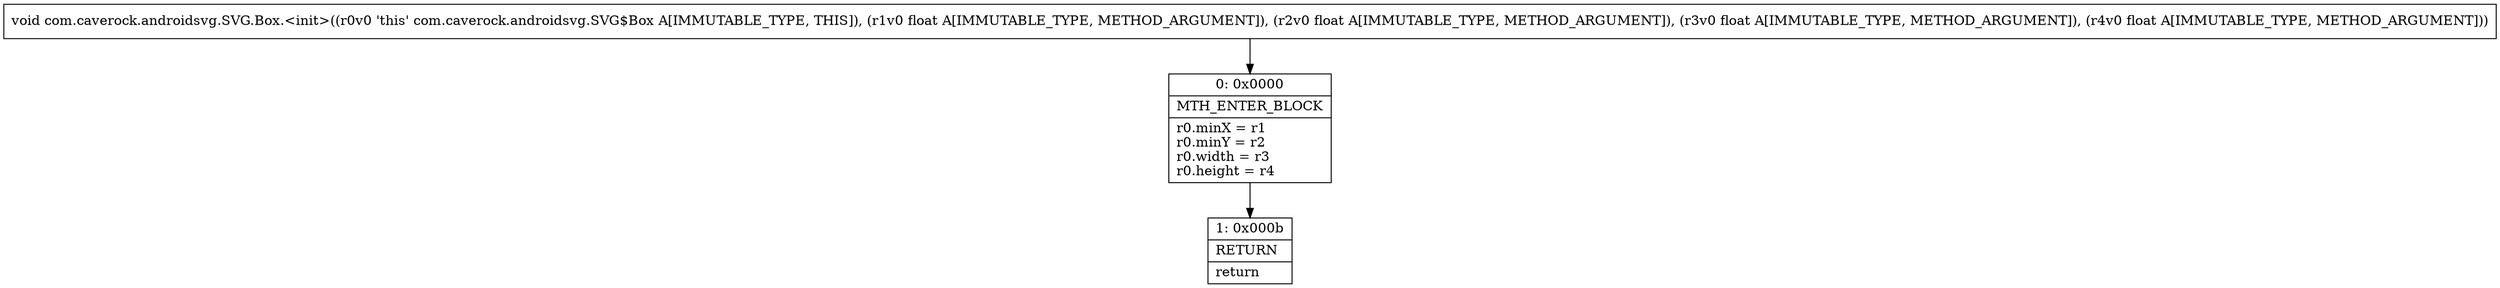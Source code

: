 digraph "CFG forcom.caverock.androidsvg.SVG.Box.\<init\>(FFFF)V" {
Node_0 [shape=record,label="{0\:\ 0x0000|MTH_ENTER_BLOCK\l|r0.minX = r1\lr0.minY = r2\lr0.width = r3\lr0.height = r4\l}"];
Node_1 [shape=record,label="{1\:\ 0x000b|RETURN\l|return\l}"];
MethodNode[shape=record,label="{void com.caverock.androidsvg.SVG.Box.\<init\>((r0v0 'this' com.caverock.androidsvg.SVG$Box A[IMMUTABLE_TYPE, THIS]), (r1v0 float A[IMMUTABLE_TYPE, METHOD_ARGUMENT]), (r2v0 float A[IMMUTABLE_TYPE, METHOD_ARGUMENT]), (r3v0 float A[IMMUTABLE_TYPE, METHOD_ARGUMENT]), (r4v0 float A[IMMUTABLE_TYPE, METHOD_ARGUMENT])) }"];
MethodNode -> Node_0;
Node_0 -> Node_1;
}

